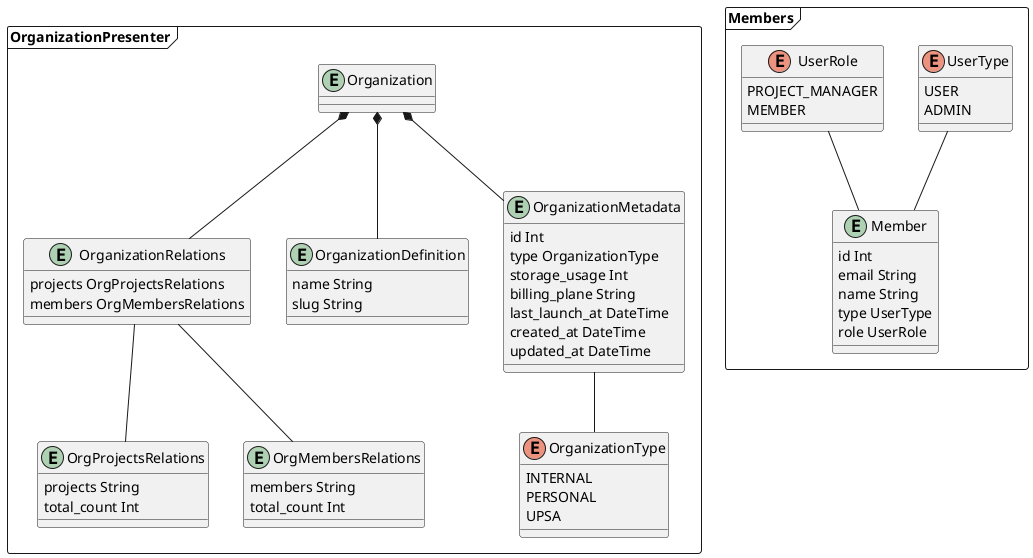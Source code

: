 ---
stoplight-id: dp15zhxks2i84
---

@startuml organizational-entities

frame OrganizationPresenter {

  entity OrganizationDefinition {
    name String
    slug String
  }

  entity OrganizationMetadata {
    id Int
    type OrganizationType
    storage_usage Int
    billing_plane String
    last_launch_at DateTime
    created_at DateTime
    updated_at DateTime
  }

  entity OrganizationRelations {
    projects OrgProjectsRelations
    members OrgMembersRelations
  }

  entity OrgProjectsRelations {
    projects String
    total_count Int
  }
  OrgProjectsRelations -up- OrganizationRelations

  entity OrgMembersRelations {
    members String
    total_count Int
  }
  OrgMembersRelations -up- OrganizationRelations

  enum OrganizationType {
    INTERNAL
    PERSONAL
    UPSA
  }
  OrganizationMetadata -- OrganizationType

  entity Organization
  Organization *-- OrganizationDefinition
  Organization *-- OrganizationMetadata
  Organization *-- OrganizationRelations

}

frame Members {

  entity Member {
    id Int
    email String
    name String
    type UserType
    role UserRole
  }

  enum UserType {
    USER
    ADMIN
  }
  UserType -- Member

  enum UserRole {
    PROJECT_MANAGER
    MEMBER
  }
  UserRole -- Member

}

@enduml